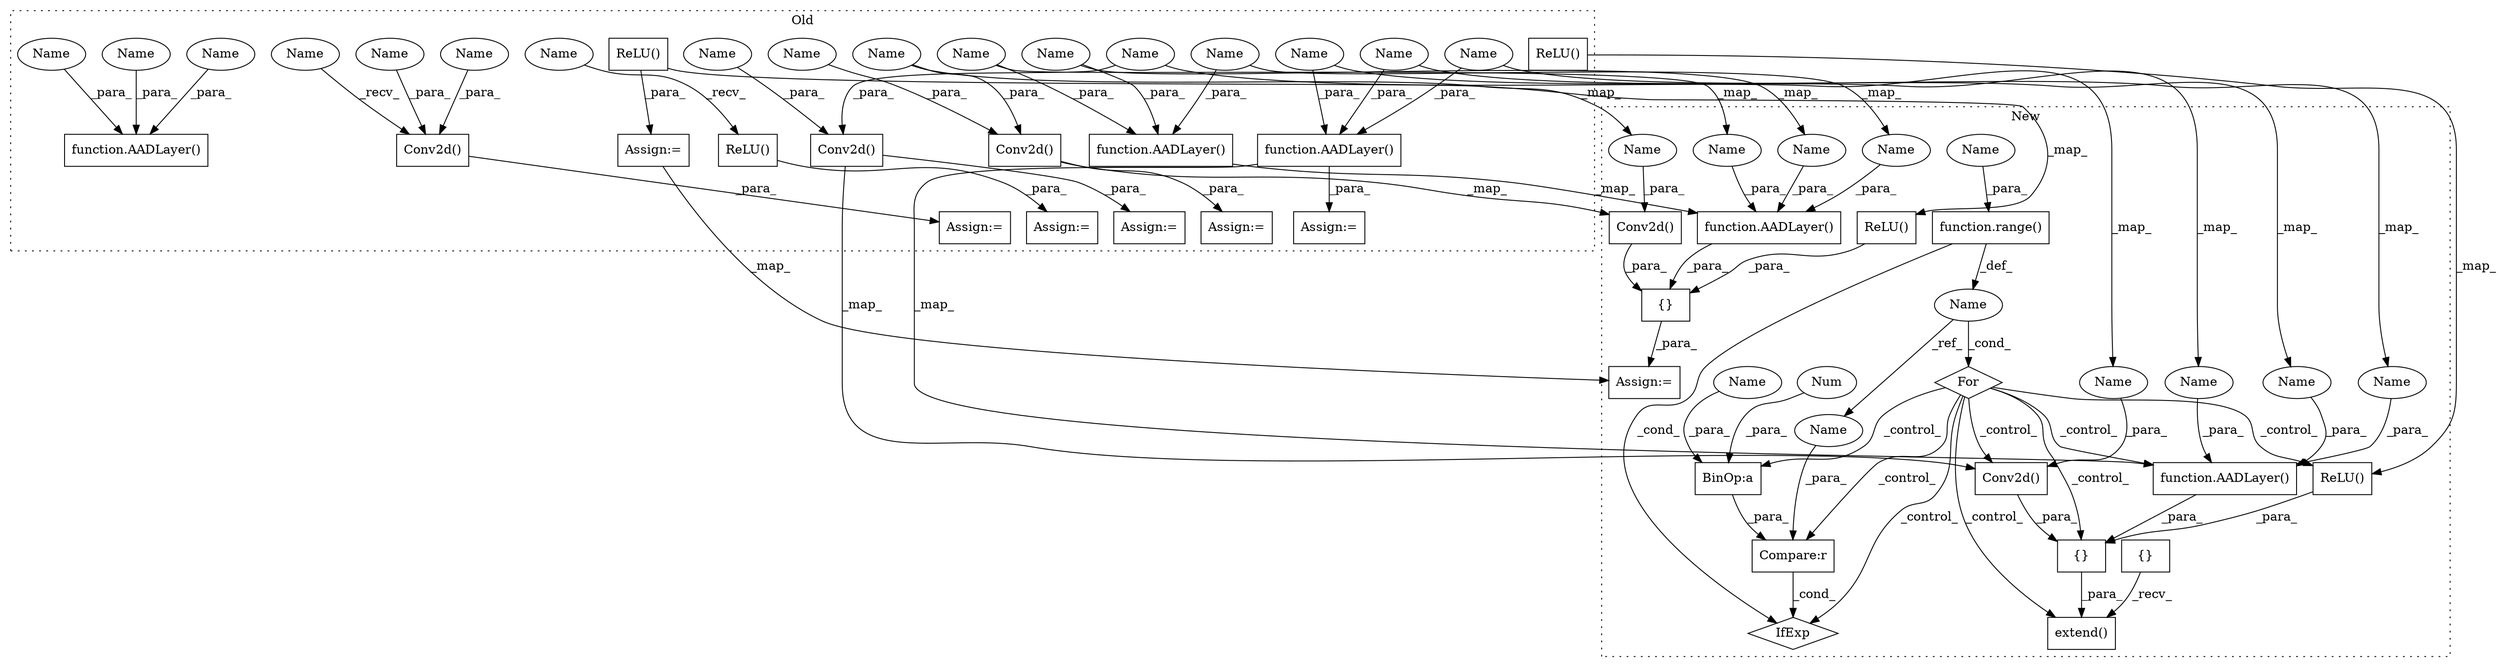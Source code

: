 digraph G {
subgraph cluster0 {
1 [label="function.AADLayer()" a="75" s="1470,1496" l="9,1" shape="box"];
7 [label="function.AADLayer()" a="75" s="1651,1677" l="9,1" shape="box"];
10 [label="Conv2d()" a="75" s="1700,1719" l="10,49" shape="box"];
11 [label="Conv2d()" a="75" s="1914,1933" l="10,49" shape="box"];
15 [label="function.AADLayer()" a="75" s="1861,1887" l="9,1" shape="box"];
17 [label="Conv2d()" a="75" s="1519,1537" l="10,49" shape="box"];
22 [label="Assign:=" a="68" s="1648" l="3" shape="box"];
23 [label="ReLU()" a="75" s="2008" l="21" shape="box"];
24 [label="Assign:=" a="68" s="2005" l="3" shape="box"];
25 [label="Assign:=" a="68" s="1516" l="3" shape="box"];
26 [label="Assign:=" a="68" s="1911" l="3" shape="box"];
27 [label="Assign:=" a="68" s="1697" l="3" shape="box"];
28 [label="ReLU()" a="75" s="1790" l="21" shape="box"];
30 [label="Assign:=" a="68" s="1787" l="3" shape="box"];
33 [label="ReLU()" a="75" s="1608" l="21" shape="box"];
39 [label="Name" a="87" s="1673" l="4" shape="ellipse"];
40 [label="Name" a="87" s="1883" l="4" shape="ellipse"];
41 [label="Name" a="87" s="1492" l="4" shape="ellipse"];
46 [label="Name" a="87" s="1929" l="4" shape="ellipse"];
47 [label="Name" a="87" s="1715" l="4" shape="ellipse"];
48 [label="Name" a="87" s="1875" l="6" shape="ellipse"];
49 [label="Name" a="87" s="1484" l="6" shape="ellipse"];
50 [label="Name" a="87" s="1665" l="6" shape="ellipse"];
51 [label="Name" a="87" s="1519" l="2" shape="ellipse"];
52 [label="Name" a="87" s="2008" l="2" shape="ellipse"];
55 [label="Name" a="87" s="1660" l="3" shape="ellipse"];
56 [label="Name" a="87" s="1479" l="3" shape="ellipse"];
57 [label="Name" a="87" s="1534" l="3" shape="ellipse"];
58 [label="Name" a="87" s="1870" l="3" shape="ellipse"];
59 [label="Name" a="87" s="1924" l="3" shape="ellipse"];
60 [label="Name" a="87" s="1529" l="3" shape="ellipse"];
61 [label="Name" a="87" s="1710" l="3" shape="ellipse"];
label = "Old";
style="dotted";
}
subgraph cluster1 {
2 [label="{}" a="59" s="2037,2219" l="1,0" shape="box"];
3 [label="function.range()" a="75" s="1934,1950" l="6,1" shape="box"];
4 [label="BinOp:a" a="82" s="1993" l="1" shape="box"];
5 [label="Compare:r" a="40" s="1978" l="18" shape="box"];
6 [label="IfExp" a="51" s="1974,1996" l="4,6" shape="diamond"];
8 [label="function.AADLayer()" a="75" s="2038,2064" l="9,1" shape="box"];
9 [label="Conv2d()" a="75" s="2152,2170" l="10,49" shape="box"];
12 [label="Conv2d()" a="75" s="2487,2506" l="10,49" shape="box"];
13 [label="{}" a="59" s="2374,2555" l="1,0" shape="box"];
14 [label="function.AADLayer()" a="75" s="2375,2401" l="9,1" shape="box"];
16 [label="Name" a="87" s="1929" l="1" shape="ellipse"];
18 [label="For" a="107" s="1925,1951" l="4,14" shape="diamond"];
19 [label="Num" a="76" s="1994" l="1" shape="ellipse"];
20 [label="extend()" a="75" s="2019,2251" l="18,1" shape="box"];
21 [label="{}" a="59" s="1914,1914" l="2,1" shape="box"];
29 [label="ReLU()" a="75" s="2434" l="21" shape="box"];
31 [label="Assign:=" a="68" s="2371" l="3" shape="box"];
32 [label="ReLU()" a="75" s="2098" l="21" shape="box"];
34 [label="Name" a="87" s="2162" l="3" shape="ellipse"];
35 [label="Name" a="87" s="2497" l="3" shape="ellipse"];
36 [label="Name" a="87" s="2384" l="3" shape="ellipse"];
37 [label="Name" a="87" s="2047" l="3" shape="ellipse"];
38 [label="Name" a="87" s="1978" l="1" shape="ellipse"];
42 [label="Name" a="87" s="1940" l="10" shape="ellipse"];
43 [label="Name" a="87" s="1983" l="10" shape="ellipse"];
44 [label="Name" a="87" s="2052" l="6" shape="ellipse"];
45 [label="Name" a="87" s="2389" l="6" shape="ellipse"];
53 [label="Name" a="87" s="2397" l="4" shape="ellipse"];
54 [label="Name" a="87" s="2060" l="4" shape="ellipse"];
label = "New";
style="dotted";
}
2 -> 20 [label="_para_"];
3 -> 6 [label="_cond_"];
3 -> 16 [label="_def_"];
4 -> 5 [label="_para_"];
5 -> 6 [label="_cond_"];
7 -> 8 [label="_map_"];
7 -> 22 [label="_para_"];
8 -> 2 [label="_para_"];
9 -> 2 [label="_para_"];
10 -> 27 [label="_para_"];
10 -> 9 [label="_map_"];
11 -> 26 [label="_para_"];
11 -> 12 [label="_map_"];
12 -> 13 [label="_para_"];
13 -> 31 [label="_para_"];
14 -> 13 [label="_para_"];
15 -> 14 [label="_map_"];
16 -> 18 [label="_cond_"];
16 -> 38 [label="_ref_"];
17 -> 25 [label="_para_"];
18 -> 6 [label="_control_"];
18 -> 4 [label="_control_"];
18 -> 9 [label="_control_"];
18 -> 2 [label="_control_"];
18 -> 5 [label="_control_"];
18 -> 32 [label="_control_"];
18 -> 8 [label="_control_"];
18 -> 20 [label="_control_"];
19 -> 4 [label="_para_"];
21 -> 20 [label="_recv_"];
23 -> 24 [label="_para_"];
28 -> 29 [label="_map_"];
28 -> 30 [label="_para_"];
29 -> 13 [label="_para_"];
30 -> 31 [label="_map_"];
32 -> 2 [label="_para_"];
33 -> 32 [label="_map_"];
34 -> 9 [label="_para_"];
35 -> 12 [label="_para_"];
36 -> 14 [label="_para_"];
37 -> 8 [label="_para_"];
38 -> 5 [label="_para_"];
39 -> 7 [label="_para_"];
39 -> 54 [label="_map_"];
40 -> 53 [label="_map_"];
40 -> 15 [label="_para_"];
41 -> 1 [label="_para_"];
42 -> 3 [label="_para_"];
43 -> 4 [label="_para_"];
44 -> 8 [label="_para_"];
45 -> 14 [label="_para_"];
46 -> 11 [label="_para_"];
47 -> 10 [label="_para_"];
48 -> 45 [label="_map_"];
48 -> 15 [label="_para_"];
49 -> 1 [label="_para_"];
50 -> 44 [label="_map_"];
50 -> 7 [label="_para_"];
51 -> 17 [label="_recv_"];
52 -> 23 [label="_recv_"];
53 -> 14 [label="_para_"];
54 -> 8 [label="_para_"];
55 -> 7 [label="_para_"];
55 -> 37 [label="_map_"];
56 -> 1 [label="_para_"];
57 -> 17 [label="_para_"];
58 -> 15 [label="_para_"];
58 -> 36 [label="_map_"];
59 -> 35 [label="_map_"];
59 -> 11 [label="_para_"];
60 -> 17 [label="_para_"];
61 -> 34 [label="_map_"];
61 -> 10 [label="_para_"];
}